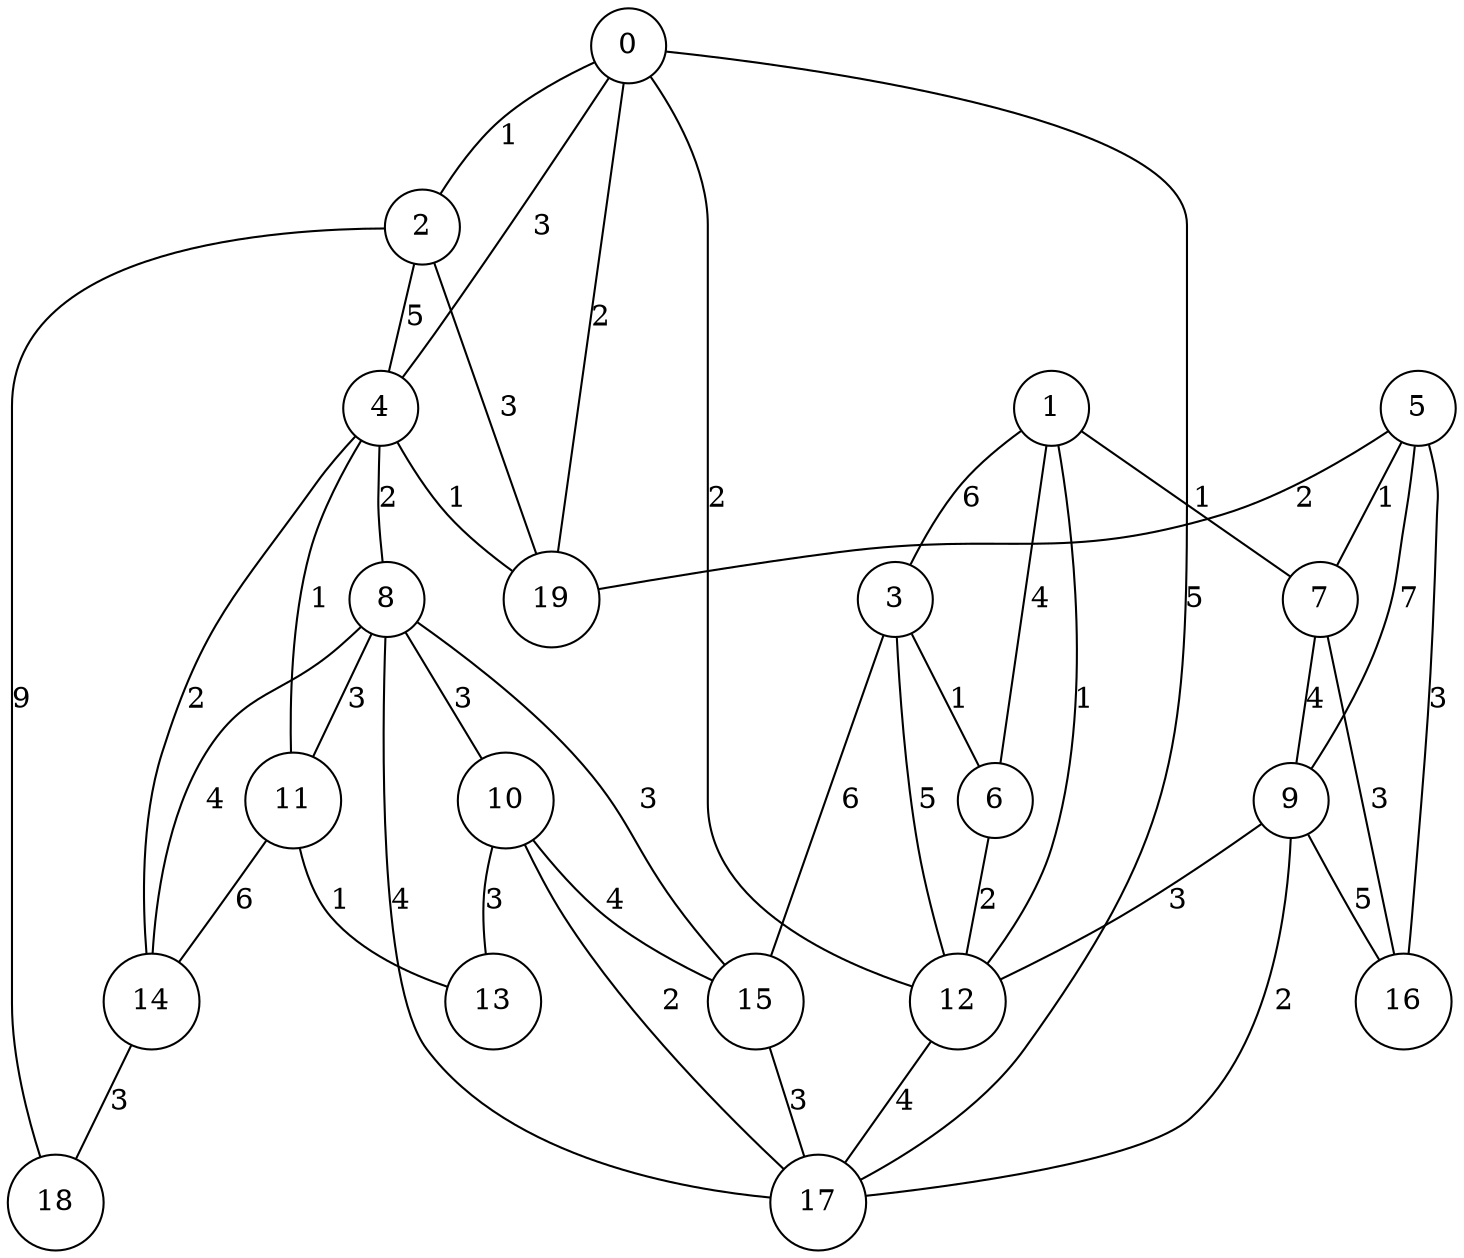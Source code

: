 graph qubit_interaction_graph {
    node [shape=circle];
    0 -- 4 [label=3];
    0 -- 17 [label=5];
    0 -- 2 [label=1];
    0 -- 12 [label=2];
    0 -- 19 [label=2];
    1 -- 3 [label=6];
    1 -- 12 [label=1];
    1 -- 6 [label=4];
    1 -- 7 [label=1];
    2 -- 18 [label=9];
    2 -- 4 [label=5];
    2 -- 19 [label=3];
    3 -- 15 [label=6];
    3 -- 12 [label=5];
    3 -- 6 [label=1];
    4 -- 14 [label=2];
    4 -- 19 [label=1];
    4 -- 11 [label=1];
    4 -- 8 [label=2];
    5 -- 16 [label=3];
    5 -- 9 [label=7];
    5 -- 7 [label=1];
    5 -- 19 [label=2];
    6 -- 12 [label=2];
    7 -- 16 [label=3];
    7 -- 9 [label=4];
    8 -- 15 [label=3];
    8 -- 10 [label=3];
    8 -- 14 [label=4];
    8 -- 11 [label=3];
    8 -- 17 [label=4];
    9 -- 12 [label=3];
    9 -- 16 [label=5];
    9 -- 17 [label=2];
    10 -- 13 [label=3];
    10 -- 15 [label=4];
    10 -- 17 [label=2];
    11 -- 14 [label=6];
    11 -- 13 [label=1];
    12 -- 17 [label=4];
    14 -- 18 [label=3];
    15 -- 17 [label=3];
}